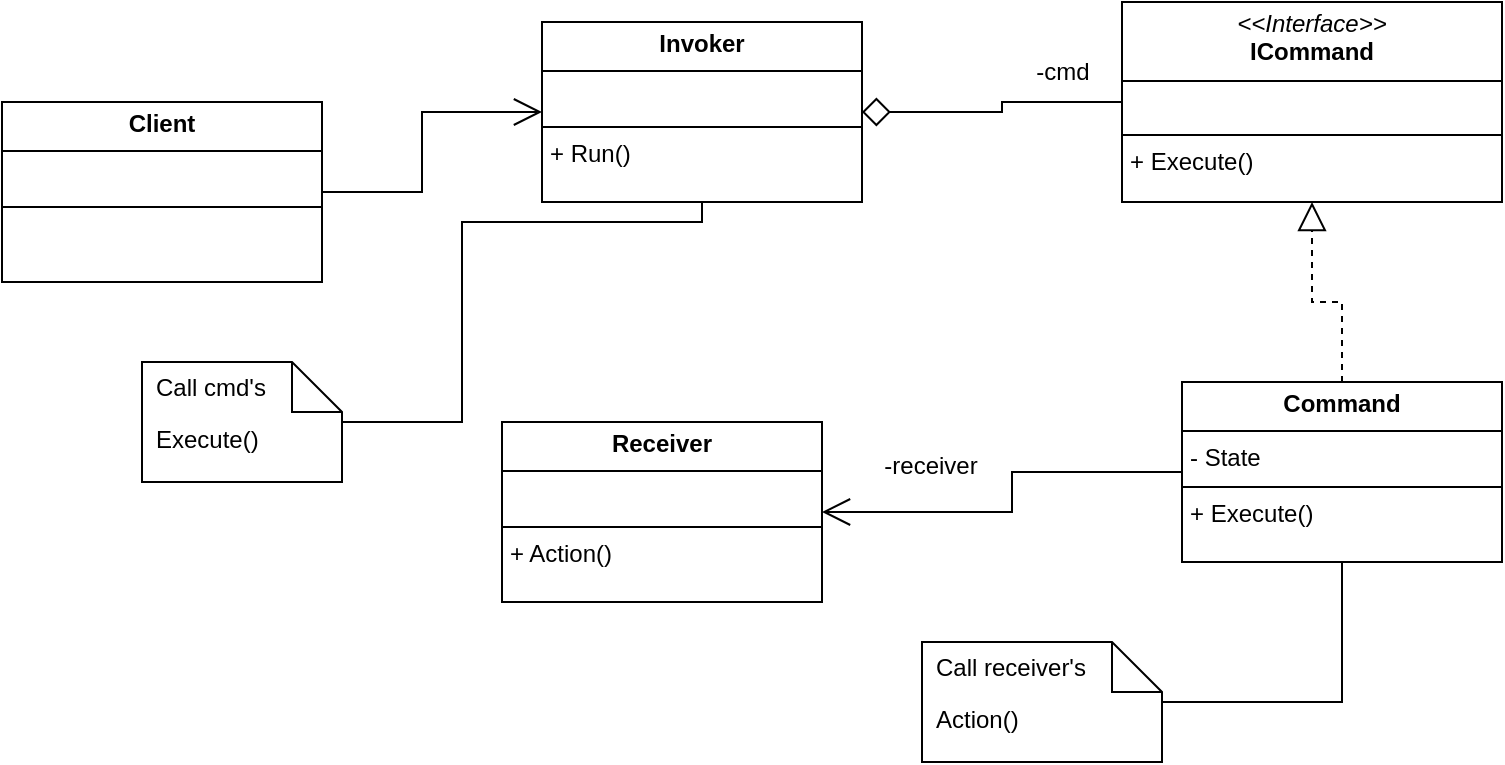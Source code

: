 <mxfile version="24.1.0" type="device">
  <diagram name="Page-1" id="Uwz1VjY2X7CQ2FCBojZC">
    <mxGraphModel dx="880" dy="524" grid="1" gridSize="10" guides="1" tooltips="1" connect="1" arrows="1" fold="1" page="1" pageScale="1" pageWidth="850" pageHeight="1100" math="0" shadow="0">
      <root>
        <mxCell id="0" />
        <mxCell id="1" parent="0" />
        <mxCell id="6aUZwElzNBIGGaAz5LES-3" style="edgeStyle=orthogonalEdgeStyle;rounded=0;orthogonalLoop=1;jettySize=auto;html=1;endArrow=open;endFill=0;endSize=12;" edge="1" parent="1" source="6aUZwElzNBIGGaAz5LES-1" target="6aUZwElzNBIGGaAz5LES-2">
          <mxGeometry relative="1" as="geometry" />
        </mxCell>
        <mxCell id="6aUZwElzNBIGGaAz5LES-1" value="&lt;p style=&quot;margin:0px;margin-top:4px;text-align:center;&quot;&gt;&lt;b&gt;Client&lt;/b&gt;&lt;/p&gt;&lt;hr size=&quot;1&quot; style=&quot;border-style:solid;&quot;&gt;&lt;p style=&quot;margin:0px;margin-left:4px;&quot;&gt;&lt;br&gt;&lt;/p&gt;&lt;hr size=&quot;1&quot; style=&quot;border-style:solid;&quot;&gt;&lt;p style=&quot;margin:0px;margin-left:4px;&quot;&gt;&lt;br&gt;&lt;/p&gt;" style="verticalAlign=top;align=left;overflow=fill;html=1;whiteSpace=wrap;" vertex="1" parent="1">
          <mxGeometry x="30" y="160" width="160" height="90" as="geometry" />
        </mxCell>
        <mxCell id="6aUZwElzNBIGGaAz5LES-2" value="&lt;p style=&quot;margin:0px;margin-top:4px;text-align:center;&quot;&gt;&lt;b&gt;Invoker&lt;/b&gt;&lt;/p&gt;&lt;hr size=&quot;1&quot; style=&quot;border-style:solid;&quot;&gt;&lt;p style=&quot;margin:0px;margin-left:4px;&quot;&gt;&lt;br&gt;&lt;/p&gt;&lt;hr size=&quot;1&quot; style=&quot;border-style:solid;&quot;&gt;&lt;p style=&quot;margin:0px;margin-left:4px;&quot;&gt;+ Run()&lt;/p&gt;" style="verticalAlign=top;align=left;overflow=fill;html=1;whiteSpace=wrap;" vertex="1" parent="1">
          <mxGeometry x="300" y="120" width="160" height="90" as="geometry" />
        </mxCell>
        <mxCell id="6aUZwElzNBIGGaAz5LES-5" style="edgeStyle=orthogonalEdgeStyle;rounded=0;orthogonalLoop=1;jettySize=auto;html=1;entryX=1;entryY=0.5;entryDx=0;entryDy=0;endArrow=diamond;endFill=0;endSize=12;" edge="1" parent="1" source="6aUZwElzNBIGGaAz5LES-4" target="6aUZwElzNBIGGaAz5LES-2">
          <mxGeometry relative="1" as="geometry" />
        </mxCell>
        <mxCell id="6aUZwElzNBIGGaAz5LES-4" value="&lt;p style=&quot;margin:0px;margin-top:4px;text-align:center;&quot;&gt;&lt;i&gt;&amp;lt;&amp;lt;Interface&amp;gt;&amp;gt;&lt;/i&gt;&lt;br&gt;&lt;b&gt;ICommand&lt;/b&gt;&lt;/p&gt;&lt;hr size=&quot;1&quot; style=&quot;border-style:solid;&quot;&gt;&lt;p style=&quot;margin:0px;margin-left:4px;&quot;&gt;&lt;br&gt;&lt;/p&gt;&lt;hr size=&quot;1&quot; style=&quot;border-style:solid;&quot;&gt;&lt;p style=&quot;margin:0px;margin-left:4px;&quot;&gt;+ Execute()&lt;br&gt;&lt;/p&gt;" style="verticalAlign=top;align=left;overflow=fill;html=1;whiteSpace=wrap;" vertex="1" parent="1">
          <mxGeometry x="590" y="110" width="190" height="100" as="geometry" />
        </mxCell>
        <mxCell id="6aUZwElzNBIGGaAz5LES-6" value="-cmd" style="text;html=1;align=center;verticalAlign=middle;resizable=0;points=[];autosize=1;strokeColor=none;fillColor=none;" vertex="1" parent="1">
          <mxGeometry x="535" y="130" width="50" height="30" as="geometry" />
        </mxCell>
        <mxCell id="6aUZwElzNBIGGaAz5LES-9" style="edgeStyle=orthogonalEdgeStyle;rounded=0;orthogonalLoop=1;jettySize=auto;html=1;entryX=1;entryY=0.5;entryDx=0;entryDy=0;endArrow=open;endFill=0;endSize=12;" edge="1" parent="1" source="6aUZwElzNBIGGaAz5LES-7" target="6aUZwElzNBIGGaAz5LES-8">
          <mxGeometry relative="1" as="geometry" />
        </mxCell>
        <mxCell id="6aUZwElzNBIGGaAz5LES-11" style="edgeStyle=orthogonalEdgeStyle;rounded=0;orthogonalLoop=1;jettySize=auto;html=1;endArrow=block;endFill=0;dashed=1;endSize=12;" edge="1" parent="1" source="6aUZwElzNBIGGaAz5LES-7" target="6aUZwElzNBIGGaAz5LES-4">
          <mxGeometry relative="1" as="geometry" />
        </mxCell>
        <mxCell id="6aUZwElzNBIGGaAz5LES-7" value="&lt;p style=&quot;margin:0px;margin-top:4px;text-align:center;&quot;&gt;&lt;b&gt;Command&lt;/b&gt;&lt;/p&gt;&lt;hr size=&quot;1&quot; style=&quot;border-style:solid;&quot;&gt;&lt;p style=&quot;margin:0px;margin-left:4px;&quot;&gt;- State&lt;/p&gt;&lt;hr size=&quot;1&quot; style=&quot;border-style:solid;&quot;&gt;&lt;p style=&quot;margin:0px;margin-left:4px;&quot;&gt;+ Execute()&lt;/p&gt;" style="verticalAlign=top;align=left;overflow=fill;html=1;whiteSpace=wrap;" vertex="1" parent="1">
          <mxGeometry x="620" y="300" width="160" height="90" as="geometry" />
        </mxCell>
        <mxCell id="6aUZwElzNBIGGaAz5LES-8" value="&lt;p style=&quot;margin:0px;margin-top:4px;text-align:center;&quot;&gt;&lt;b&gt;Receiver&lt;/b&gt;&lt;/p&gt;&lt;hr size=&quot;1&quot; style=&quot;border-style:solid;&quot;&gt;&lt;p style=&quot;margin:0px;margin-left:4px;&quot;&gt;&lt;br&gt;&lt;/p&gt;&lt;hr size=&quot;1&quot; style=&quot;border-style:solid;&quot;&gt;&lt;p style=&quot;margin:0px;margin-left:4px;&quot;&gt;+ Action()&lt;/p&gt;" style="verticalAlign=top;align=left;overflow=fill;html=1;whiteSpace=wrap;" vertex="1" parent="1">
          <mxGeometry x="280" y="320" width="160" height="90" as="geometry" />
        </mxCell>
        <mxCell id="6aUZwElzNBIGGaAz5LES-10" value="-receiver" style="text;html=1;align=center;verticalAlign=middle;resizable=0;points=[];autosize=1;strokeColor=none;fillColor=none;" vertex="1" parent="1">
          <mxGeometry x="459" y="327" width="70" height="30" as="geometry" />
        </mxCell>
        <mxCell id="6aUZwElzNBIGGaAz5LES-14" style="edgeStyle=orthogonalEdgeStyle;rounded=0;orthogonalLoop=1;jettySize=auto;html=1;endArrow=none;endFill=0;" edge="1" parent="1" source="6aUZwElzNBIGGaAz5LES-12" target="6aUZwElzNBIGGaAz5LES-7">
          <mxGeometry relative="1" as="geometry" />
        </mxCell>
        <mxCell id="6aUZwElzNBIGGaAz5LES-12" value="Action()" style="shape=note2;boundedLbl=1;whiteSpace=wrap;html=1;size=25;verticalAlign=top;align=left;spacingLeft=5;" vertex="1" parent="1">
          <mxGeometry x="490" y="430" width="120" height="60" as="geometry" />
        </mxCell>
        <mxCell id="6aUZwElzNBIGGaAz5LES-13" value="Call receiver&#39;s" style="resizeWidth=1;part=1;strokeColor=none;fillColor=none;align=left;spacingLeft=5;whiteSpace=wrap;html=1;" vertex="1" parent="6aUZwElzNBIGGaAz5LES-12">
          <mxGeometry width="120" height="25" relative="1" as="geometry" />
        </mxCell>
        <mxCell id="6aUZwElzNBIGGaAz5LES-17" style="edgeStyle=orthogonalEdgeStyle;rounded=0;orthogonalLoop=1;jettySize=auto;html=1;endArrow=none;endFill=0;" edge="1" parent="1" source="6aUZwElzNBIGGaAz5LES-15" target="6aUZwElzNBIGGaAz5LES-2">
          <mxGeometry relative="1" as="geometry">
            <Array as="points">
              <mxPoint x="260" y="220" />
              <mxPoint x="380" y="220" />
            </Array>
          </mxGeometry>
        </mxCell>
        <mxCell id="6aUZwElzNBIGGaAz5LES-15" value="Execute()" style="shape=note2;boundedLbl=1;whiteSpace=wrap;html=1;size=25;verticalAlign=top;align=left;spacingLeft=5;" vertex="1" parent="1">
          <mxGeometry x="100" y="290" width="100" height="60" as="geometry" />
        </mxCell>
        <mxCell id="6aUZwElzNBIGGaAz5LES-16" value="Call cmd&#39;s" style="resizeWidth=1;part=1;strokeColor=none;fillColor=none;align=left;spacingLeft=5;whiteSpace=wrap;html=1;" vertex="1" parent="6aUZwElzNBIGGaAz5LES-15">
          <mxGeometry width="100" height="25" relative="1" as="geometry" />
        </mxCell>
      </root>
    </mxGraphModel>
  </diagram>
</mxfile>
